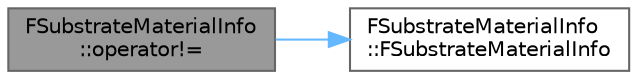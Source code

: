 digraph "FSubstrateMaterialInfo::operator!="
{
 // INTERACTIVE_SVG=YES
 // LATEX_PDF_SIZE
  bgcolor="transparent";
  edge [fontname=Helvetica,fontsize=10,labelfontname=Helvetica,labelfontsize=10];
  node [fontname=Helvetica,fontsize=10,shape=box,height=0.2,width=0.4];
  rankdir="LR";
  Node1 [id="Node000001",label="FSubstrateMaterialInfo\l::operator!=",height=0.2,width=0.4,color="gray40", fillcolor="grey60", style="filled", fontcolor="black",tooltip=" "];
  Node1 -> Node2 [id="edge1_Node000001_Node000002",color="steelblue1",style="solid",tooltip=" "];
  Node2 [id="Node000002",label="FSubstrateMaterialInfo\l::FSubstrateMaterialInfo",height=0.2,width=0.4,color="grey40", fillcolor="white", style="filled",URL="$d0/de7/structFSubstrateMaterialInfo.html#a9884fb38edbaca802643be7d1b96cad6",tooltip=" "];
}
